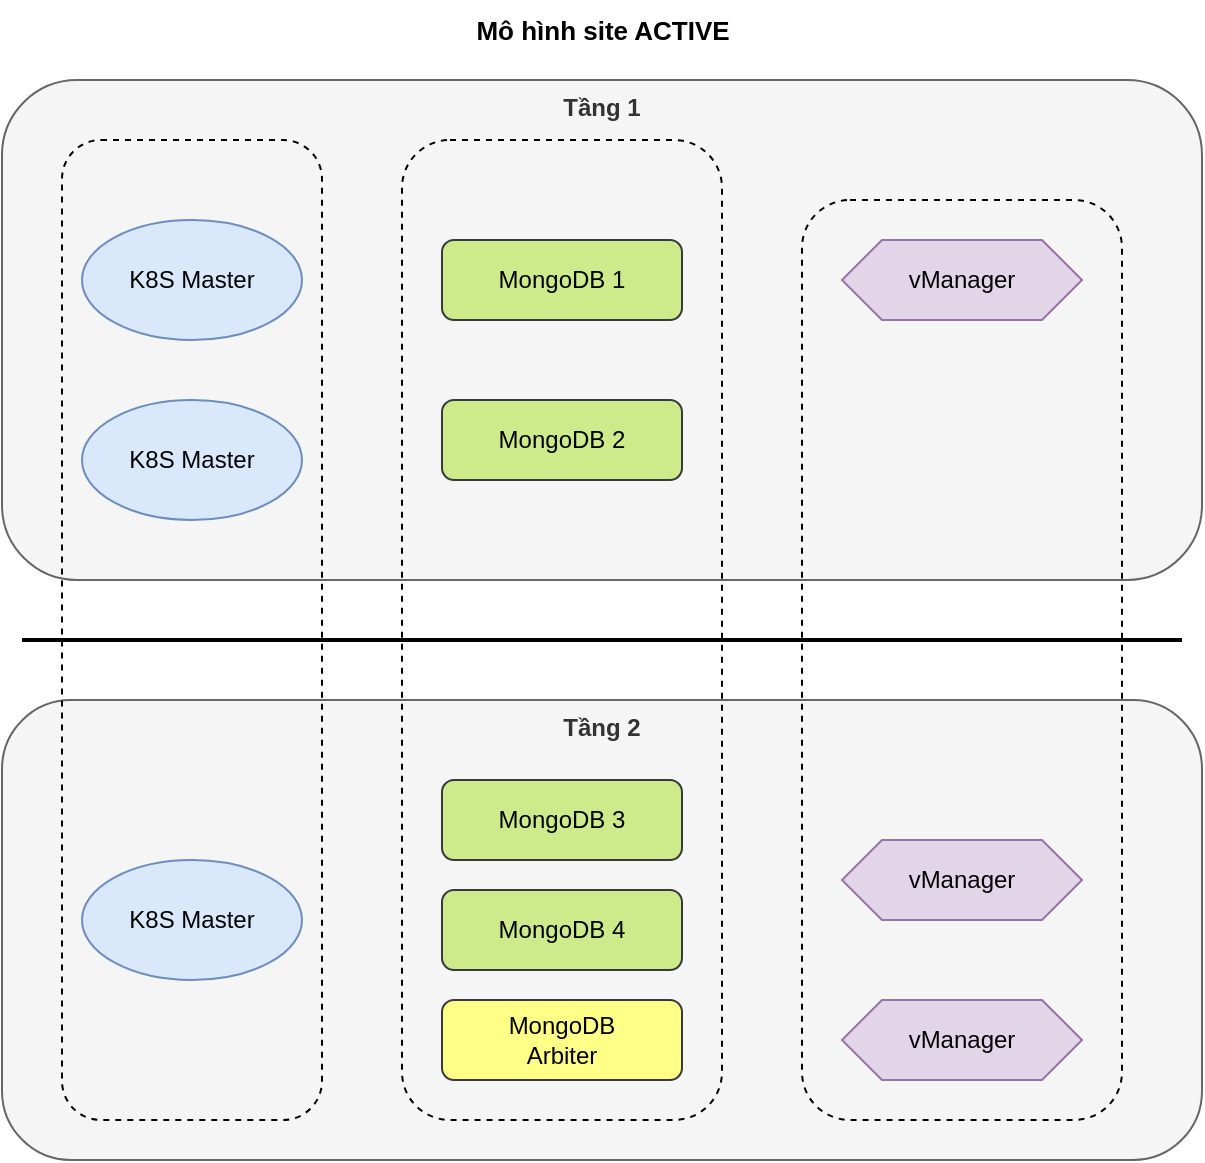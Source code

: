 <mxfile version="24.1.0" type="github" pages="2">
  <diagram name="Trang-1" id="KtHr_5E2wknJm8B1uxdO">
    <mxGraphModel dx="1195" dy="658" grid="1" gridSize="10" guides="1" tooltips="1" connect="1" arrows="1" fold="1" page="1" pageScale="1" pageWidth="1169" pageHeight="827" math="0" shadow="0">
      <root>
        <mxCell id="0" />
        <mxCell id="1" parent="0" />
        <mxCell id="ma864Qg47mfF3DVLuMsx-2" value="Tầng 2" style="rounded=1;whiteSpace=wrap;html=1;verticalAlign=top;fontStyle=1;fillColor=#f5f5f5;fontColor=#333333;strokeColor=#666666;" vertex="1" parent="1">
          <mxGeometry x="220" y="390" width="600" height="230" as="geometry" />
        </mxCell>
        <mxCell id="ma864Qg47mfF3DVLuMsx-1" value="Tầng 1" style="rounded=1;whiteSpace=wrap;html=1;verticalAlign=top;fontStyle=1;fillColor=#f5f5f5;fontColor=#333333;strokeColor=#666666;" vertex="1" parent="1">
          <mxGeometry x="220" y="80" width="600" height="250" as="geometry" />
        </mxCell>
        <mxCell id="ma864Qg47mfF3DVLuMsx-21" value="" style="rounded=1;whiteSpace=wrap;html=1;fontColor=default;labelBackgroundColor=none;fillColor=none;dashed=1;" vertex="1" parent="1">
          <mxGeometry x="250" y="110" width="130" height="490" as="geometry" />
        </mxCell>
        <mxCell id="ma864Qg47mfF3DVLuMsx-23" value="" style="rounded=1;whiteSpace=wrap;html=1;fontColor=default;labelBackgroundColor=none;fillColor=none;dashed=1;" vertex="1" parent="1">
          <mxGeometry x="620" y="140" width="160" height="460" as="geometry" />
        </mxCell>
        <mxCell id="ma864Qg47mfF3DVLuMsx-22" value="" style="rounded=1;whiteSpace=wrap;html=1;fontColor=default;labelBackgroundColor=none;fillColor=none;dashed=1;" vertex="1" parent="1">
          <mxGeometry x="420" y="110" width="160" height="490" as="geometry" />
        </mxCell>
        <mxCell id="ma864Qg47mfF3DVLuMsx-3" value="" style="endArrow=none;html=1;strokeWidth=2;rounded=0;" edge="1" parent="1">
          <mxGeometry width="50" height="50" relative="1" as="geometry">
            <mxPoint x="230" y="360" as="sourcePoint" />
            <mxPoint x="810" y="360" as="targetPoint" />
          </mxGeometry>
        </mxCell>
        <mxCell id="ma864Qg47mfF3DVLuMsx-4" value="K8S Master" style="ellipse;whiteSpace=wrap;html=1;fillColor=#dae8fc;strokeColor=#6c8ebf;" vertex="1" parent="1">
          <mxGeometry x="260" y="150" width="110" height="60" as="geometry" />
        </mxCell>
        <mxCell id="ma864Qg47mfF3DVLuMsx-7" value="K8S Master" style="ellipse;whiteSpace=wrap;html=1;fillColor=#dae8fc;strokeColor=#6c8ebf;" vertex="1" parent="1">
          <mxGeometry x="260" y="240" width="110" height="60" as="geometry" />
        </mxCell>
        <mxCell id="ma864Qg47mfF3DVLuMsx-8" value="K8S Master" style="ellipse;whiteSpace=wrap;html=1;fillColor=#dae8fc;strokeColor=#6c8ebf;" vertex="1" parent="1">
          <mxGeometry x="260" y="470" width="110" height="60" as="geometry" />
        </mxCell>
        <mxCell id="ma864Qg47mfF3DVLuMsx-9" value="MongoDB&lt;span style=&quot;background-color: initial;&quot;&gt;&amp;nbsp;3&lt;/span&gt;" style="rounded=1;whiteSpace=wrap;html=1;fillColor=#cdeb8b;strokeColor=#36393d;" vertex="1" parent="1">
          <mxGeometry x="440" y="430" width="120" height="40" as="geometry" />
        </mxCell>
        <mxCell id="ma864Qg47mfF3DVLuMsx-12" value="MongoDB&lt;span style=&quot;background-color: initial;&quot;&gt;&amp;nbsp;4&lt;/span&gt;" style="rounded=1;whiteSpace=wrap;html=1;fillColor=#cdeb8b;strokeColor=#36393d;" vertex="1" parent="1">
          <mxGeometry x="440" y="485" width="120" height="40" as="geometry" />
        </mxCell>
        <mxCell id="ma864Qg47mfF3DVLuMsx-13" value="MongoDB&lt;span style=&quot;background-color: initial;&quot;&gt;&amp;nbsp;1&lt;/span&gt;" style="rounded=1;whiteSpace=wrap;html=1;fillColor=#cdeb8b;strokeColor=#36393d;" vertex="1" parent="1">
          <mxGeometry x="440" y="160" width="120" height="40" as="geometry" />
        </mxCell>
        <mxCell id="ma864Qg47mfF3DVLuMsx-14" value="MongoDB&lt;span style=&quot;background-color: initial;&quot;&gt;&amp;nbsp;2&lt;/span&gt;" style="rounded=1;whiteSpace=wrap;html=1;fillColor=#cdeb8b;strokeColor=#36393d;" vertex="1" parent="1">
          <mxGeometry x="440" y="240" width="120" height="40" as="geometry" />
        </mxCell>
        <mxCell id="ma864Qg47mfF3DVLuMsx-16" value="MongoDB&lt;div&gt;Arbiter&lt;/div&gt;" style="rounded=1;whiteSpace=wrap;html=1;fillColor=#ffff88;strokeColor=#36393d;" vertex="1" parent="1">
          <mxGeometry x="440" y="540" width="120" height="40" as="geometry" />
        </mxCell>
        <mxCell id="ma864Qg47mfF3DVLuMsx-17" value="vManager" style="shape=hexagon;perimeter=hexagonPerimeter2;whiteSpace=wrap;html=1;fixedSize=1;fillColor=#e1d5e7;strokeColor=#9673a6;" vertex="1" parent="1">
          <mxGeometry x="640" y="160" width="120" height="40" as="geometry" />
        </mxCell>
        <mxCell id="ma864Qg47mfF3DVLuMsx-18" value="vManager" style="shape=hexagon;perimeter=hexagonPerimeter2;whiteSpace=wrap;html=1;fixedSize=1;fillColor=#e1d5e7;strokeColor=#9673a6;" vertex="1" parent="1">
          <mxGeometry x="640" y="460" width="120" height="40" as="geometry" />
        </mxCell>
        <mxCell id="ma864Qg47mfF3DVLuMsx-19" value="vManager" style="shape=hexagon;perimeter=hexagonPerimeter2;whiteSpace=wrap;html=1;fixedSize=1;fillColor=#e1d5e7;strokeColor=#9673a6;" vertex="1" parent="1">
          <mxGeometry x="640" y="540" width="120" height="40" as="geometry" />
        </mxCell>
        <mxCell id="ma864Qg47mfF3DVLuMsx-24" value="Mô hình site ACTIVE" style="text;html=1;align=center;verticalAlign=middle;resizable=0;points=[];autosize=1;strokeColor=none;fillColor=none;fontFamily=Helvetica;fontSize=13;fontColor=default;labelBackgroundColor=default;fontStyle=1" vertex="1" parent="1">
          <mxGeometry x="450" y="40" width="140" height="30" as="geometry" />
        </mxCell>
      </root>
    </mxGraphModel>
  </diagram>
  <diagram id="xYCxfRL7xnQJrOIaZe5V" name="Trang-2">
    <mxGraphModel dx="1195" dy="658" grid="1" gridSize="10" guides="1" tooltips="1" connect="1" arrows="1" fold="1" page="1" pageScale="1" pageWidth="1169" pageHeight="827" math="0" shadow="0">
      <root>
        <mxCell id="0" />
        <mxCell id="1" parent="0" />
        <mxCell id="rp5EIZEETMFY2fjiBXBT-1" value="Tầng 2" style="rounded=1;whiteSpace=wrap;html=1;verticalAlign=top;fontStyle=1" vertex="1" parent="1">
          <mxGeometry x="220" y="390" width="600" height="230" as="geometry" />
        </mxCell>
        <mxCell id="rp5EIZEETMFY2fjiBXBT-2" value="Tầng 1" style="rounded=1;whiteSpace=wrap;html=1;verticalAlign=top;fontStyle=1" vertex="1" parent="1">
          <mxGeometry x="220" y="80" width="600" height="250" as="geometry" />
        </mxCell>
        <mxCell id="rp5EIZEETMFY2fjiBXBT-6" value="" style="endArrow=none;html=1;strokeWidth=2;rounded=0;" edge="1" parent="1">
          <mxGeometry width="50" height="50" relative="1" as="geometry">
            <mxPoint x="230" y="360" as="sourcePoint" />
            <mxPoint x="810" y="360" as="targetPoint" />
          </mxGeometry>
        </mxCell>
        <mxCell id="rp5EIZEETMFY2fjiBXBT-7" value="K8S Master" style="ellipse;whiteSpace=wrap;html=1;" vertex="1" parent="1">
          <mxGeometry x="260" y="150" width="110" height="60" as="geometry" />
        </mxCell>
        <mxCell id="rp5EIZEETMFY2fjiBXBT-8" value="K8S Master" style="ellipse;whiteSpace=wrap;html=1;" vertex="1" parent="1">
          <mxGeometry x="260" y="240" width="110" height="60" as="geometry" />
        </mxCell>
        <mxCell id="rp5EIZEETMFY2fjiBXBT-9" value="K8S Master" style="ellipse;whiteSpace=wrap;html=1;" vertex="1" parent="1">
          <mxGeometry x="260" y="480" width="110" height="60" as="geometry" />
        </mxCell>
        <mxCell id="rp5EIZEETMFY2fjiBXBT-12" value="K8S Worker&lt;div&gt;MongoDB&lt;/div&gt;" style="rounded=1;whiteSpace=wrap;html=1;" vertex="1" parent="1">
          <mxGeometry x="400" y="160" width="100" height="40" as="geometry" />
        </mxCell>
        <mxCell id="rp5EIZEETMFY2fjiBXBT-18" value="Mô hình vị trí đặt server trên mỗi site" style="text;html=1;align=center;verticalAlign=middle;resizable=0;points=[];autosize=1;strokeColor=none;fillColor=none;fontFamily=Helvetica;fontSize=13;fontColor=default;labelBackgroundColor=default;fontStyle=1" vertex="1" parent="1">
          <mxGeometry x="405" y="40" width="230" height="30" as="geometry" />
        </mxCell>
        <mxCell id="rp5EIZEETMFY2fjiBXBT-23" value="K8S Worker&lt;div&gt;App&lt;/div&gt;" style="rounded=1;whiteSpace=wrap;html=1;" vertex="1" parent="1">
          <mxGeometry x="535" y="160" width="100" height="40" as="geometry" />
        </mxCell>
        <mxCell id="rp5EIZEETMFY2fjiBXBT-24" value="K8S Worker&lt;div&gt;App&lt;/div&gt;" style="rounded=1;whiteSpace=wrap;html=1;" vertex="1" parent="1">
          <mxGeometry x="670" y="160" width="100" height="40" as="geometry" />
        </mxCell>
        <mxCell id="rp5EIZEETMFY2fjiBXBT-25" value="K8S Worker&lt;div&gt;MongoDB&lt;/div&gt;" style="rounded=1;whiteSpace=wrap;html=1;" vertex="1" parent="1">
          <mxGeometry x="400" y="250" width="100" height="40" as="geometry" />
        </mxCell>
        <mxCell id="rp5EIZEETMFY2fjiBXBT-26" value="K8S Worker&lt;div&gt;App&lt;/div&gt;" style="rounded=1;whiteSpace=wrap;html=1;" vertex="1" parent="1">
          <mxGeometry x="535" y="250" width="100" height="40" as="geometry" />
        </mxCell>
        <mxCell id="rp5EIZEETMFY2fjiBXBT-27" value="K8S Worker&lt;div&gt;App&lt;/div&gt;" style="rounded=1;whiteSpace=wrap;html=1;" vertex="1" parent="1">
          <mxGeometry x="670" y="250" width="100" height="40" as="geometry" />
        </mxCell>
        <mxCell id="rp5EIZEETMFY2fjiBXBT-28" value="K8S Worker&lt;div&gt;MongoDB&lt;/div&gt;" style="rounded=1;whiteSpace=wrap;html=1;" vertex="1" parent="1">
          <mxGeometry x="400" y="450" width="100" height="40" as="geometry" />
        </mxCell>
        <mxCell id="rp5EIZEETMFY2fjiBXBT-29" value="K8S Worker&lt;div&gt;App&lt;/div&gt;" style="rounded=1;whiteSpace=wrap;html=1;" vertex="1" parent="1">
          <mxGeometry x="535" y="450" width="100" height="40" as="geometry" />
        </mxCell>
        <mxCell id="rp5EIZEETMFY2fjiBXBT-30" value="K8S Worker&lt;div&gt;App&lt;/div&gt;" style="rounded=1;whiteSpace=wrap;html=1;" vertex="1" parent="1">
          <mxGeometry x="670" y="450" width="100" height="40" as="geometry" />
        </mxCell>
        <mxCell id="rp5EIZEETMFY2fjiBXBT-31" value="K8S Worker&lt;div&gt;MongoDB&lt;/div&gt;" style="rounded=1;whiteSpace=wrap;html=1;" vertex="1" parent="1">
          <mxGeometry x="400" y="540" width="100" height="40" as="geometry" />
        </mxCell>
        <mxCell id="rp5EIZEETMFY2fjiBXBT-32" value="K8S Worker&lt;div&gt;App&lt;/div&gt;" style="rounded=1;whiteSpace=wrap;html=1;" vertex="1" parent="1">
          <mxGeometry x="535" y="540" width="100" height="40" as="geometry" />
        </mxCell>
        <mxCell id="rp5EIZEETMFY2fjiBXBT-33" value="K8S Worker&lt;div&gt;App&lt;/div&gt;" style="rounded=1;whiteSpace=wrap;html=1;" vertex="1" parent="1">
          <mxGeometry x="670" y="540" width="100" height="40" as="geometry" />
        </mxCell>
      </root>
    </mxGraphModel>
  </diagram>
</mxfile>
